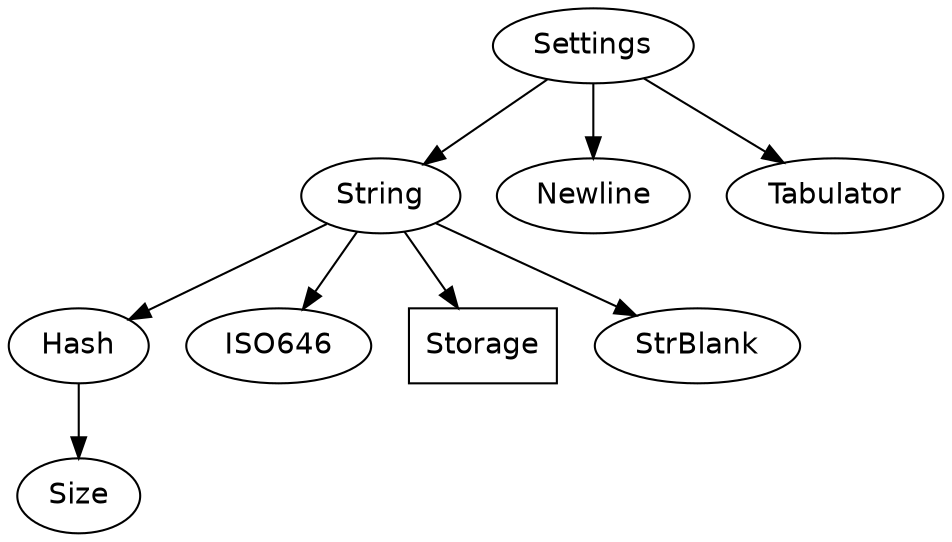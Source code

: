 digraph SettingsDep {
  node [fontname=helvetica];
  
  Settings -> {
    String Newline Tabulator
  };
  
  String -> {
    Hash ISO646 Storage StrBlank
  };
  
  Hash -> {
    Size
  };
  
  Size; /* no dependencies */
  
  ISO646; /* no dependencies */
  
  Storage [shape=box]; /* stdlib */
  
  StrBlank; /* no dependencies */  
  
  Newline; /* no dependencies */
  
  Tabulator; /* no dependencies */
  
} /* SettingsDep */